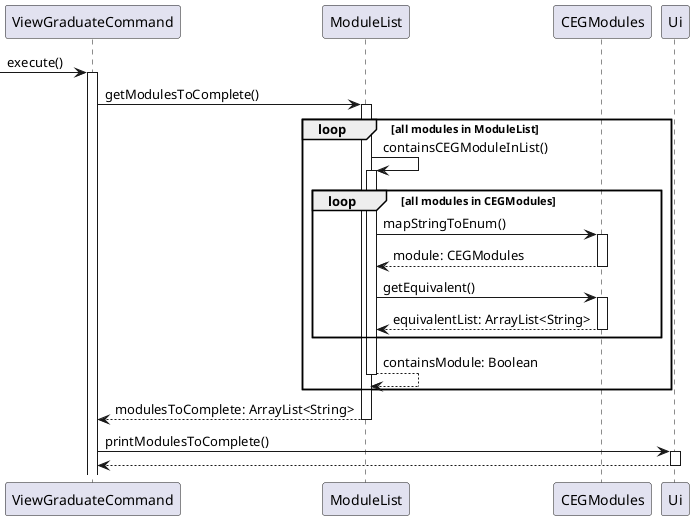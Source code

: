 @startuml
'https://plantuml.com/sequence-diagram

participant ViewGraduateCommand
participant ModuleList
participant CEGModules
participant Ui
-> ViewGraduateCommand: execute()
activate ViewGraduateCommand
ViewGraduateCommand -> ModuleList: getModulesToComplete()
activate ModuleList
loop all modules in ModuleList
ModuleList -> ModuleList: containsCEGModuleInList()
activate ModuleList
loop all modules in CEGModules
ModuleList -> CEGModules: mapStringToEnum()
activate CEGModules
CEGModules --> ModuleList: module: CEGModules
deactivate CEGModules
ModuleList -> CEGModules: getEquivalent()
activate CEGModules
CEGModules --> ModuleList: equivalentList: ArrayList<String>
deactivate CEGModules
end
ModuleList --> ModuleList: containsModule: Boolean
deactivate ModuleList
end
ModuleList --> ViewGraduateCommand: modulesToComplete: ArrayList<String>
deactivate ModuleList

ViewGraduateCommand -> Ui: printModulesToComplete()
activate Ui
Ui --> ViewGraduateCommand
deactivate Ui

@enduml